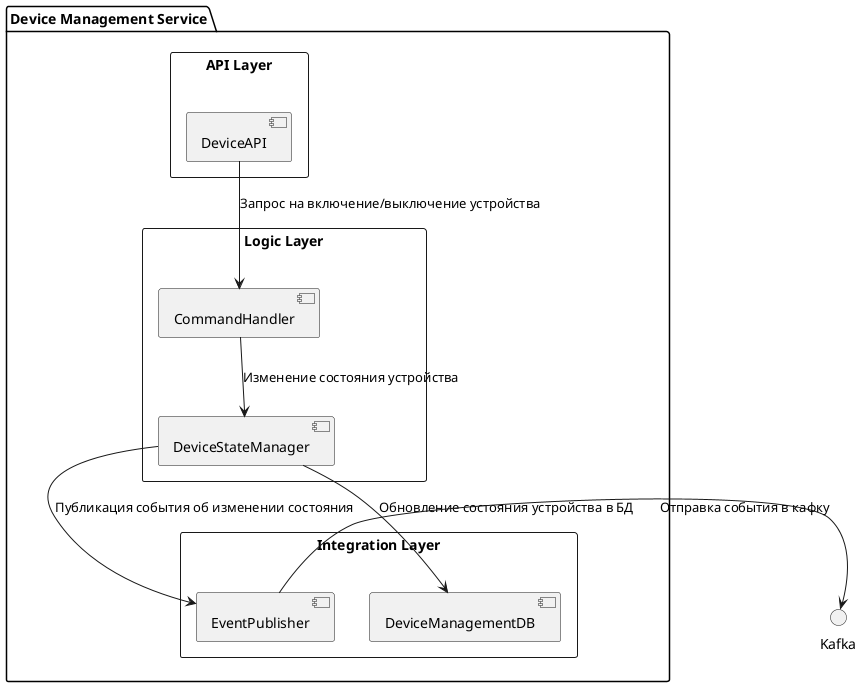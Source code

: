 @startuml

package "Device Management Service" {

  rectangle "API Layer" {
    component DeviceAPI
  }

  rectangle "Logic Layer" {
    component CommandHandler
    component DeviceStateManager
  }

  rectangle "Integration Layer" {
    component EventPublisher
    component DeviceManagementDB
  }

}

DeviceAPI -down-> CommandHandler : "Запрос на включение/выключение устройства"
CommandHandler -down-> DeviceStateManager : "Изменение состояния устройства"
DeviceStateManager -down-> DeviceManagementDB : "Обновление состояния устройства в БД"
DeviceStateManager -right-> EventPublisher : "Публикация события об изменении состояния"
EventPublisher -right-> Kafka : "Отправка события в кафку"

@enduml